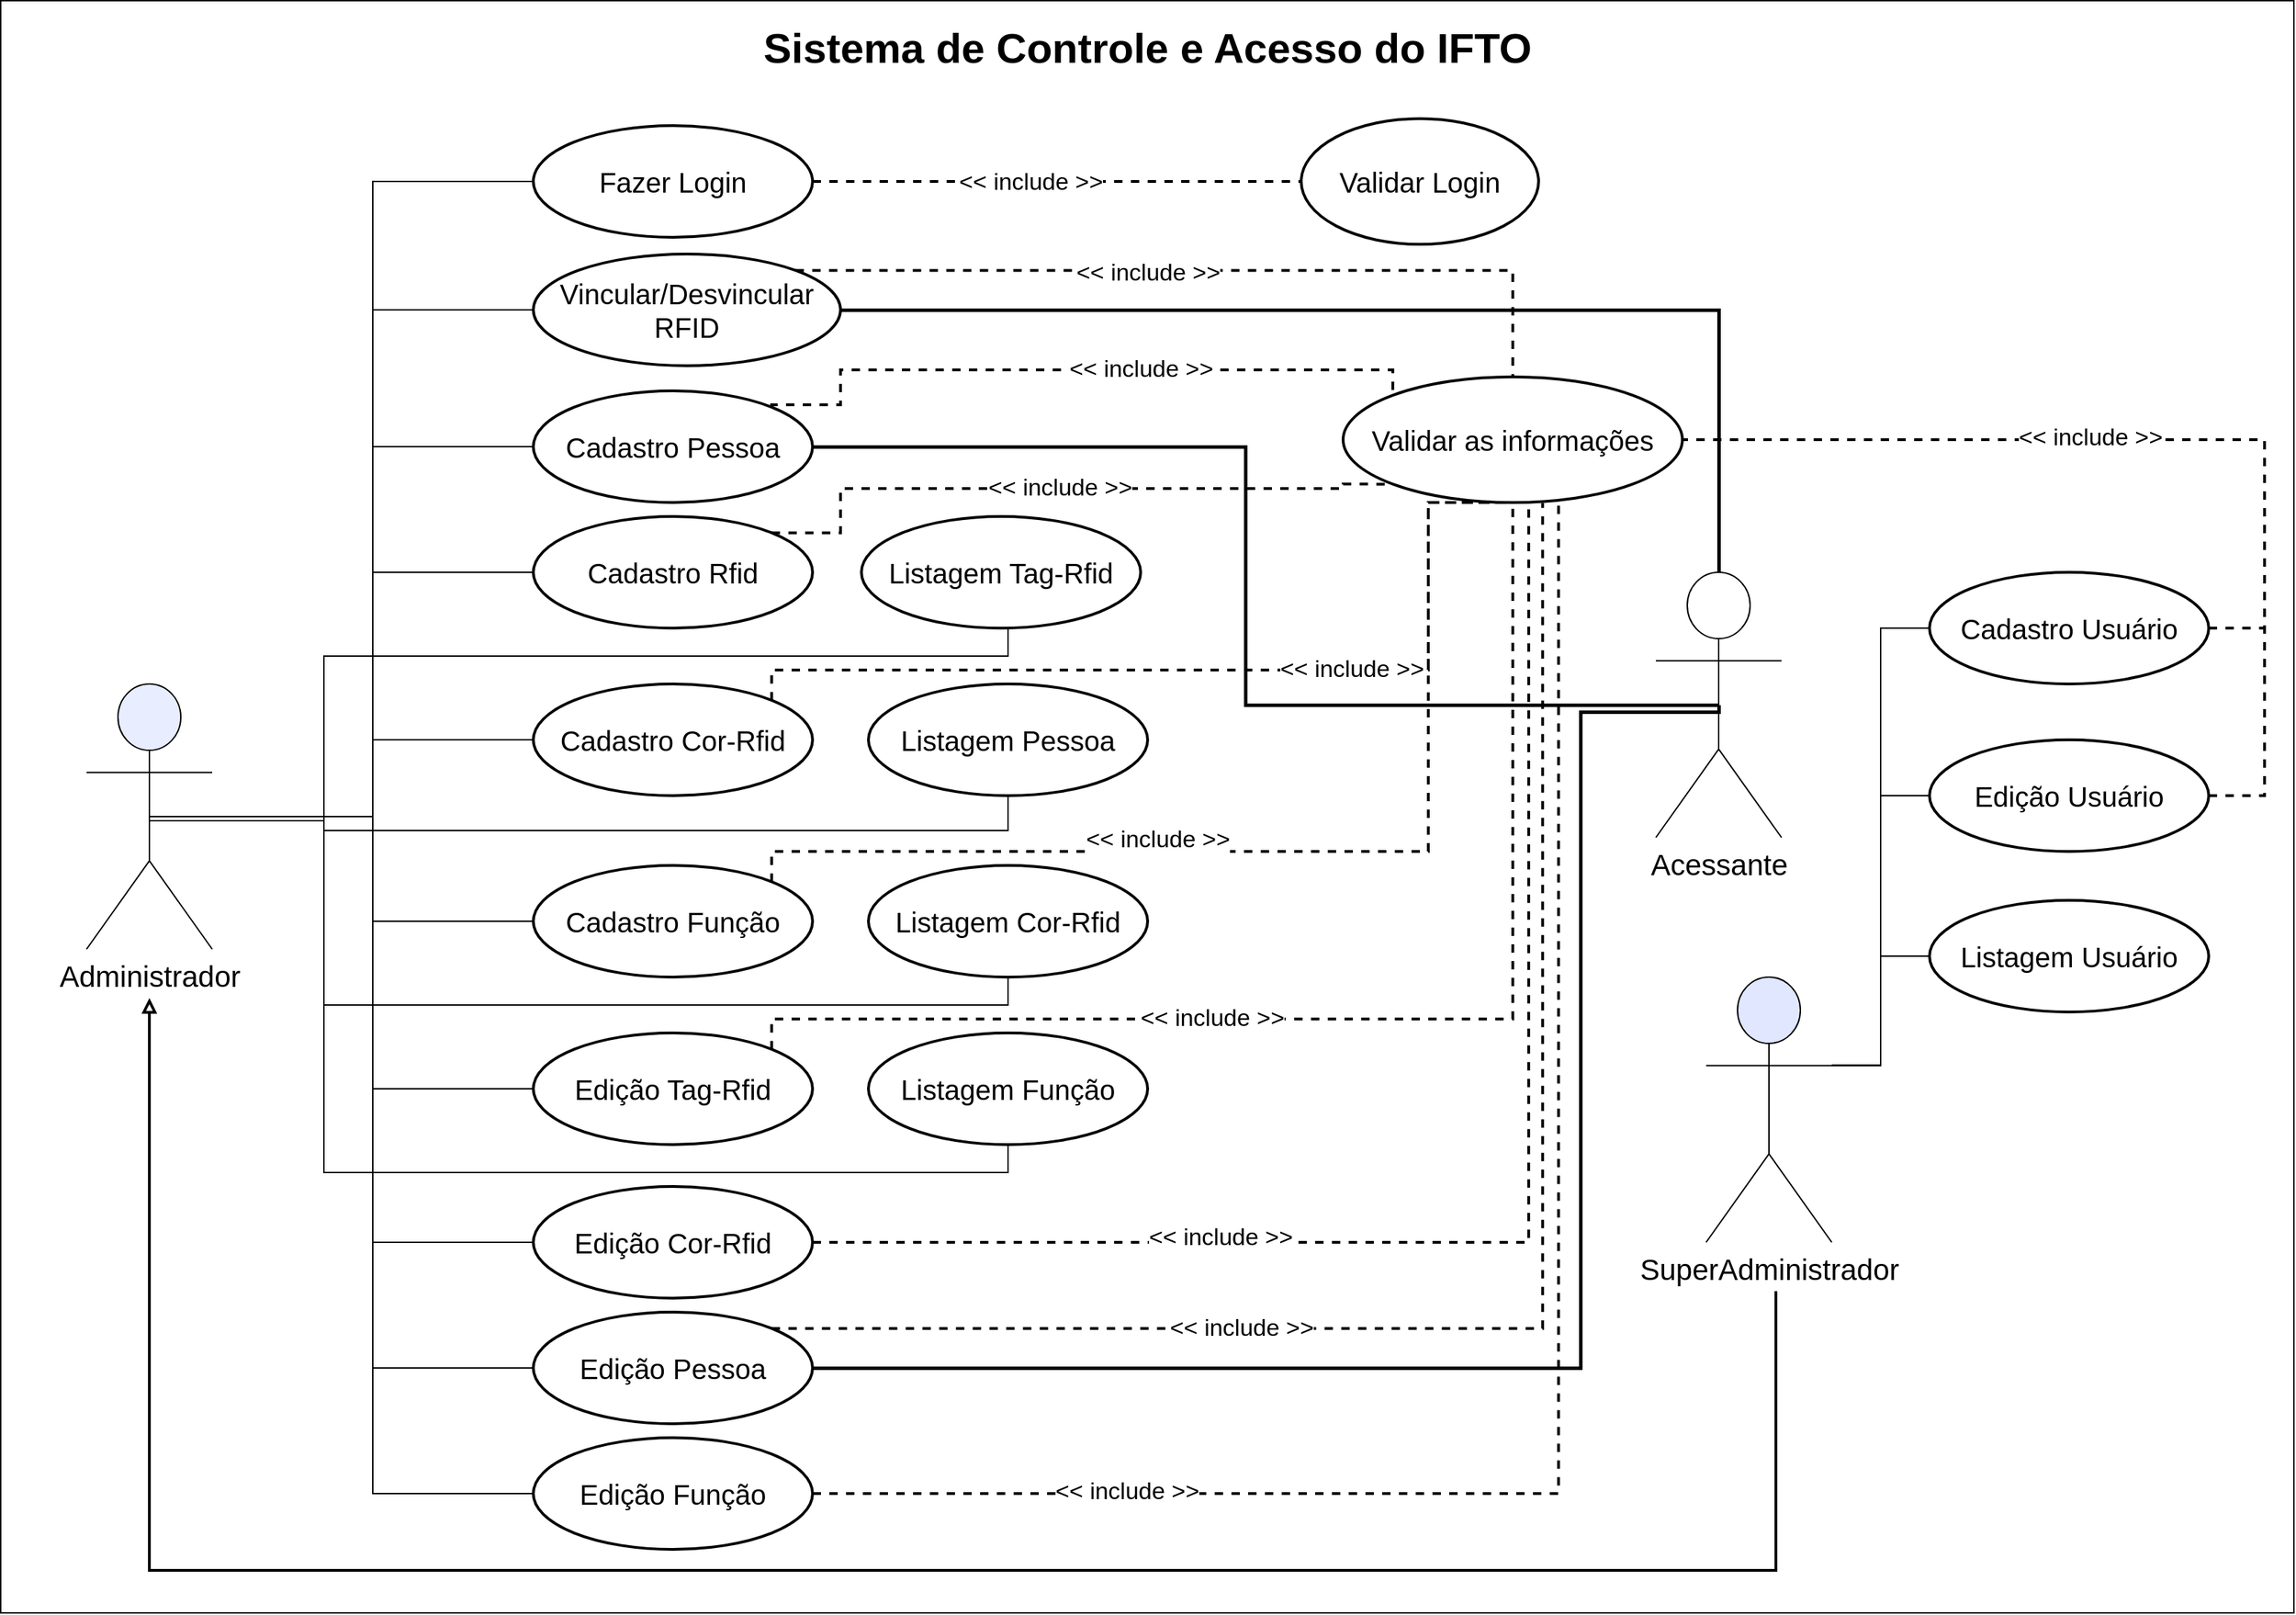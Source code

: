 <mxfile scale="1" border="0" version="24.7.16">
  <diagram name="Página-1" id="NyCLhhYt9VQB0o7ZkaEL">
    <mxGraphModel dx="2947" dy="1171" grid="1" gridSize="10" guides="1" tooltips="1" connect="1" arrows="1" fold="1" page="1" pageScale="1" pageWidth="827" pageHeight="1169" math="0" shadow="0">
      <root>
        <mxCell id="0" />
        <mxCell id="1" parent="0" />
        <mxCell id="2xbcmrgEp1bGuqN2L9k1-2" value="" style="rounded=0;whiteSpace=wrap;html=1;rotation=90;" parent="1" vertex="1">
          <mxGeometry x="-577.75" y="-238.25" width="1155" height="1642.5" as="geometry" />
        </mxCell>
        <mxCell id="DsosyKMC9AVD5Ugs_nfR-12" style="edgeStyle=orthogonalEdgeStyle;rounded=0;orthogonalLoop=1;jettySize=auto;html=1;exitX=0.5;exitY=0.5;exitDx=0;exitDy=0;exitPerimeter=0;entryX=0;entryY=0.5;entryDx=0;entryDy=0;endArrow=none;endFill=0;" edge="1" parent="1" source="2xbcmrgEp1bGuqN2L9k1-22" target="DsosyKMC9AVD5Ugs_nfR-6">
          <mxGeometry relative="1" as="geometry" />
        </mxCell>
        <mxCell id="DsosyKMC9AVD5Ugs_nfR-13" style="edgeStyle=orthogonalEdgeStyle;rounded=0;orthogonalLoop=1;jettySize=auto;html=1;exitX=0.5;exitY=0.5;exitDx=0;exitDy=0;exitPerimeter=0;entryX=0;entryY=0.5;entryDx=0;entryDy=0;endArrow=none;endFill=0;" edge="1" parent="1" source="2xbcmrgEp1bGuqN2L9k1-22" target="DsosyKMC9AVD5Ugs_nfR-5">
          <mxGeometry relative="1" as="geometry" />
        </mxCell>
        <mxCell id="DsosyKMC9AVD5Ugs_nfR-14" style="edgeStyle=orthogonalEdgeStyle;rounded=0;orthogonalLoop=1;jettySize=auto;html=1;exitX=0.5;exitY=0.5;exitDx=0;exitDy=0;exitPerimeter=0;entryX=0;entryY=0.5;entryDx=0;entryDy=0;endArrow=none;endFill=0;" edge="1" parent="1" source="2xbcmrgEp1bGuqN2L9k1-22" target="DsosyKMC9AVD5Ugs_nfR-4">
          <mxGeometry relative="1" as="geometry" />
        </mxCell>
        <mxCell id="DsosyKMC9AVD5Ugs_nfR-15" style="edgeStyle=orthogonalEdgeStyle;rounded=0;orthogonalLoop=1;jettySize=auto;html=1;exitX=0.5;exitY=0.5;exitDx=0;exitDy=0;exitPerimeter=0;entryX=0;entryY=0.5;entryDx=0;entryDy=0;endArrow=none;endFill=0;" edge="1" parent="1" source="2xbcmrgEp1bGuqN2L9k1-22" target="2xbcmrgEp1bGuqN2L9k1-24">
          <mxGeometry relative="1" as="geometry" />
        </mxCell>
        <mxCell id="DsosyKMC9AVD5Ugs_nfR-16" style="edgeStyle=orthogonalEdgeStyle;rounded=0;orthogonalLoop=1;jettySize=auto;html=1;exitX=0.5;exitY=0.5;exitDx=0;exitDy=0;exitPerimeter=0;entryX=0;entryY=0.5;entryDx=0;entryDy=0;endArrow=none;endFill=0;" edge="1" parent="1" source="2xbcmrgEp1bGuqN2L9k1-22" target="_47bZvJthy9wEYej37XV-11">
          <mxGeometry relative="1" as="geometry" />
        </mxCell>
        <mxCell id="DsosyKMC9AVD5Ugs_nfR-21" style="edgeStyle=orthogonalEdgeStyle;rounded=0;orthogonalLoop=1;jettySize=auto;html=1;exitX=0.5;exitY=0.5;exitDx=0;exitDy=0;exitPerimeter=0;entryX=0;entryY=0.5;entryDx=0;entryDy=0;endArrow=none;endFill=0;" edge="1" parent="1" source="2xbcmrgEp1bGuqN2L9k1-22" target="DsosyKMC9AVD5Ugs_nfR-17">
          <mxGeometry relative="1" as="geometry" />
        </mxCell>
        <mxCell id="DsosyKMC9AVD5Ugs_nfR-22" style="edgeStyle=orthogonalEdgeStyle;rounded=0;orthogonalLoop=1;jettySize=auto;html=1;exitX=0.5;exitY=0.5;exitDx=0;exitDy=0;exitPerimeter=0;entryX=0;entryY=0.5;entryDx=0;entryDy=0;endArrow=none;endFill=0;" edge="1" parent="1" source="2xbcmrgEp1bGuqN2L9k1-22" target="DsosyKMC9AVD5Ugs_nfR-18">
          <mxGeometry relative="1" as="geometry" />
        </mxCell>
        <mxCell id="DsosyKMC9AVD5Ugs_nfR-23" style="edgeStyle=orthogonalEdgeStyle;rounded=0;orthogonalLoop=1;jettySize=auto;html=1;exitX=0.5;exitY=0.5;exitDx=0;exitDy=0;exitPerimeter=0;entryX=0;entryY=0.5;entryDx=0;entryDy=0;endArrow=none;endFill=0;" edge="1" parent="1" source="2xbcmrgEp1bGuqN2L9k1-22" target="DsosyKMC9AVD5Ugs_nfR-19">
          <mxGeometry relative="1" as="geometry" />
        </mxCell>
        <mxCell id="DsosyKMC9AVD5Ugs_nfR-24" style="edgeStyle=orthogonalEdgeStyle;rounded=0;orthogonalLoop=1;jettySize=auto;html=1;exitX=0.5;exitY=0.5;exitDx=0;exitDy=0;exitPerimeter=0;entryX=0;entryY=0.5;entryDx=0;entryDy=0;endArrow=none;endFill=0;" edge="1" parent="1" source="2xbcmrgEp1bGuqN2L9k1-22" target="DsosyKMC9AVD5Ugs_nfR-20">
          <mxGeometry relative="1" as="geometry" />
        </mxCell>
        <mxCell id="DsosyKMC9AVD5Ugs_nfR-31" style="edgeStyle=orthogonalEdgeStyle;rounded=0;orthogonalLoop=1;jettySize=auto;html=1;exitX=0.5;exitY=0.5;exitDx=0;exitDy=0;exitPerimeter=0;entryX=0.5;entryY=1;entryDx=0;entryDy=0;endArrow=none;endFill=0;" edge="1" parent="1" source="2xbcmrgEp1bGuqN2L9k1-22" target="DsosyKMC9AVD5Ugs_nfR-25">
          <mxGeometry relative="1" as="geometry">
            <Array as="points">
              <mxPoint x="-590" y="593" />
              <mxPoint x="-590" y="475" />
              <mxPoint x="-100" y="475" />
              <mxPoint x="-100" y="455" />
            </Array>
          </mxGeometry>
        </mxCell>
        <mxCell id="DsosyKMC9AVD5Ugs_nfR-32" style="edgeStyle=orthogonalEdgeStyle;rounded=0;orthogonalLoop=1;jettySize=auto;html=1;exitX=0.5;exitY=0.5;exitDx=0;exitDy=0;exitPerimeter=0;entryX=0.5;entryY=1;entryDx=0;entryDy=0;endArrow=none;endFill=0;" edge="1" parent="1" source="2xbcmrgEp1bGuqN2L9k1-22" target="DsosyKMC9AVD5Ugs_nfR-26">
          <mxGeometry relative="1" as="geometry">
            <Array as="points">
              <mxPoint x="-715" y="593" />
              <mxPoint x="-590" y="593" />
              <mxPoint x="-590" y="600" />
              <mxPoint x="-100" y="600" />
            </Array>
          </mxGeometry>
        </mxCell>
        <mxCell id="DsosyKMC9AVD5Ugs_nfR-33" style="edgeStyle=orthogonalEdgeStyle;rounded=0;orthogonalLoop=1;jettySize=auto;html=1;exitX=0.5;exitY=0.5;exitDx=0;exitDy=0;exitPerimeter=0;entryX=0.5;entryY=1;entryDx=0;entryDy=0;endArrow=none;endFill=0;" edge="1" parent="1" source="2xbcmrgEp1bGuqN2L9k1-22" target="DsosyKMC9AVD5Ugs_nfR-27">
          <mxGeometry relative="1" as="geometry">
            <Array as="points">
              <mxPoint x="-590" y="593" />
              <mxPoint x="-590" y="725" />
              <mxPoint x="-100" y="725" />
            </Array>
          </mxGeometry>
        </mxCell>
        <mxCell id="DsosyKMC9AVD5Ugs_nfR-34" style="edgeStyle=orthogonalEdgeStyle;rounded=0;orthogonalLoop=1;jettySize=auto;html=1;exitX=0.5;exitY=0.5;exitDx=0;exitDy=0;exitPerimeter=0;entryX=0.5;entryY=1;entryDx=0;entryDy=0;endArrow=none;endFill=0;" edge="1" parent="1" source="2xbcmrgEp1bGuqN2L9k1-22" target="DsosyKMC9AVD5Ugs_nfR-28">
          <mxGeometry relative="1" as="geometry">
            <Array as="points">
              <mxPoint x="-590" y="593" />
              <mxPoint x="-590" y="845" />
              <mxPoint x="-100" y="845" />
            </Array>
          </mxGeometry>
        </mxCell>
        <mxCell id="DsosyKMC9AVD5Ugs_nfR-36" style="edgeStyle=orthogonalEdgeStyle;rounded=0;orthogonalLoop=1;jettySize=auto;html=1;exitX=0.5;exitY=0.5;exitDx=0;exitDy=0;exitPerimeter=0;entryX=0;entryY=0.5;entryDx=0;entryDy=0;endArrow=none;endFill=0;" edge="1" parent="1" source="2xbcmrgEp1bGuqN2L9k1-22" target="DsosyKMC9AVD5Ugs_nfR-35">
          <mxGeometry relative="1" as="geometry" />
        </mxCell>
        <mxCell id="2xbcmrgEp1bGuqN2L9k1-22" value="Administrador" style="shape=umlActor;verticalLabelPosition=bottom;verticalAlign=top;html=1;outlineConnect=0;fontSize=21;fillColor=#E8EDFF;" parent="1" vertex="1">
          <mxGeometry x="-760" y="495" width="90" height="190" as="geometry" />
        </mxCell>
        <mxCell id="DsosyKMC9AVD5Ugs_nfR-47" style="edgeStyle=orthogonalEdgeStyle;rounded=0;orthogonalLoop=1;jettySize=auto;html=1;exitX=1;exitY=0;exitDx=0;exitDy=0;entryX=0;entryY=0;entryDx=0;entryDy=0;endArrow=none;endFill=0;dashed=1;strokeWidth=2;" edge="1" parent="1" source="2xbcmrgEp1bGuqN2L9k1-24" target="2xbcmrgEp1bGuqN2L9k1-26">
          <mxGeometry relative="1" as="geometry">
            <Array as="points">
              <mxPoint x="-220" y="295" />
              <mxPoint x="-220" y="270" />
              <mxPoint x="175" y="270" />
            </Array>
          </mxGeometry>
        </mxCell>
        <mxCell id="DsosyKMC9AVD5Ugs_nfR-50" value="&lt;span style=&quot;font-size: 17px;&quot;&gt;&amp;lt;&amp;lt; include &amp;gt;&amp;gt;&lt;/span&gt;" style="edgeLabel;html=1;align=center;verticalAlign=middle;resizable=0;points=[];fontSize=17;" vertex="1" connectable="0" parent="DsosyKMC9AVD5Ugs_nfR-47">
          <mxGeometry x="0.185" relative="1" as="geometry">
            <mxPoint x="1" as="offset" />
          </mxGeometry>
        </mxCell>
        <mxCell id="2xbcmrgEp1bGuqN2L9k1-24" value="Cadastro Pessoa" style="ellipse;whiteSpace=wrap;html=1;fontSize=20;strokeWidth=2;" parent="1" vertex="1">
          <mxGeometry x="-440" y="285" width="200" height="80" as="geometry" />
        </mxCell>
        <mxCell id="2xbcmrgEp1bGuqN2L9k1-26" value="Validar as informações" style="ellipse;whiteSpace=wrap;html=1;fontSize=20;strokeWidth=2;" parent="1" vertex="1">
          <mxGeometry x="140" y="275" width="243" height="90" as="geometry" />
        </mxCell>
        <mxCell id="2xbcmrgEp1bGuqN2L9k1-27" value="Validar Login" style="ellipse;whiteSpace=wrap;html=1;fontSize=20;strokeWidth=2;" parent="1" vertex="1">
          <mxGeometry x="110" y="90" width="170" height="90" as="geometry" />
        </mxCell>
        <mxCell id="m9dT4t8xpMJtpyGwQsV8-1" value="Sistema de Controle e Acesso do IFTO" style="text;html=1;align=center;verticalAlign=middle;whiteSpace=wrap;rounded=0;fontSize=30;fontStyle=1" parent="1" vertex="1">
          <mxGeometry x="-295.25" y="24" width="590" height="30" as="geometry" />
        </mxCell>
        <mxCell id="DsosyKMC9AVD5Ugs_nfR-53" style="edgeStyle=orthogonalEdgeStyle;rounded=0;orthogonalLoop=1;jettySize=auto;html=1;exitX=1;exitY=0;exitDx=0;exitDy=0;entryX=0.5;entryY=0;entryDx=0;entryDy=0;endArrow=none;endFill=0;dashed=1;strokeWidth=2;" edge="1" parent="1" source="_47bZvJthy9wEYej37XV-11" target="2xbcmrgEp1bGuqN2L9k1-26">
          <mxGeometry relative="1" as="geometry" />
        </mxCell>
        <mxCell id="DsosyKMC9AVD5Ugs_nfR-54" value="&lt;span style=&quot;font-size: 17px;&quot;&gt;&amp;lt;&amp;lt; include &amp;gt;&amp;gt;&lt;/span&gt;" style="edgeLabel;html=1;align=center;verticalAlign=middle;resizable=0;points=[];fontSize=17;" vertex="1" connectable="0" parent="DsosyKMC9AVD5Ugs_nfR-53">
          <mxGeometry x="-0.089" y="-2" relative="1" as="geometry">
            <mxPoint x="-17" as="offset" />
          </mxGeometry>
        </mxCell>
        <mxCell id="_47bZvJthy9wEYej37XV-11" value="Vincular/Desvincular RFID" style="ellipse;whiteSpace=wrap;html=1;fontSize=20;strokeWidth=2;" parent="1" vertex="1">
          <mxGeometry x="-440" y="187" width="220" height="80" as="geometry" />
        </mxCell>
        <mxCell id="DsosyKMC9AVD5Ugs_nfR-57" style="edgeStyle=orthogonalEdgeStyle;rounded=0;orthogonalLoop=1;jettySize=auto;html=1;exitX=1;exitY=0;exitDx=0;exitDy=0;entryX=0;entryY=1;entryDx=0;entryDy=0;dashed=1;endArrow=none;endFill=0;strokeWidth=2;" edge="1" parent="1" source="DsosyKMC9AVD5Ugs_nfR-4" target="2xbcmrgEp1bGuqN2L9k1-26">
          <mxGeometry relative="1" as="geometry">
            <Array as="points">
              <mxPoint x="-220" y="387" />
              <mxPoint x="-220" y="355" />
              <mxPoint x="140" y="355" />
              <mxPoint x="140" y="352" />
            </Array>
          </mxGeometry>
        </mxCell>
        <mxCell id="DsosyKMC9AVD5Ugs_nfR-58" value="&lt;span style=&quot;font-size: 17px;&quot;&gt;&amp;lt;&amp;lt; include &amp;gt;&amp;gt;&lt;/span&gt;" style="edgeLabel;html=1;align=center;verticalAlign=middle;resizable=0;points=[];fontSize=17;" vertex="1" connectable="0" parent="DsosyKMC9AVD5Ugs_nfR-57">
          <mxGeometry x="-0.014" y="5" relative="1" as="geometry">
            <mxPoint x="1" y="5" as="offset" />
          </mxGeometry>
        </mxCell>
        <mxCell id="DsosyKMC9AVD5Ugs_nfR-4" value="Cadastro Rfid" style="ellipse;whiteSpace=wrap;html=1;fontSize=20;strokeWidth=2;" vertex="1" parent="1">
          <mxGeometry x="-440" y="375" width="200" height="80" as="geometry" />
        </mxCell>
        <mxCell id="DsosyKMC9AVD5Ugs_nfR-59" style="edgeStyle=orthogonalEdgeStyle;rounded=0;orthogonalLoop=1;jettySize=auto;html=1;exitX=1;exitY=0;exitDx=0;exitDy=0;entryX=0.5;entryY=1;entryDx=0;entryDy=0;dashed=1;strokeWidth=2;endArrow=none;endFill=0;" edge="1" parent="1" source="DsosyKMC9AVD5Ugs_nfR-5" target="2xbcmrgEp1bGuqN2L9k1-26">
          <mxGeometry relative="1" as="geometry">
            <Array as="points">
              <mxPoint x="-269" y="485" />
              <mxPoint x="201" y="485" />
            </Array>
          </mxGeometry>
        </mxCell>
        <mxCell id="DsosyKMC9AVD5Ugs_nfR-60" value="&lt;span style=&quot;font-size: 17px;&quot;&gt;&amp;lt;&amp;lt; include &amp;gt;&amp;gt;&lt;/span&gt;" style="edgeLabel;html=1;align=center;verticalAlign=middle;resizable=0;points=[];fontSize=17;" vertex="1" connectable="0" parent="DsosyKMC9AVD5Ugs_nfR-59">
          <mxGeometry x="0.012" y="-2" relative="1" as="geometry">
            <mxPoint x="96" y="-2" as="offset" />
          </mxGeometry>
        </mxCell>
        <mxCell id="DsosyKMC9AVD5Ugs_nfR-5" value="Cadastro Cor-Rfid" style="ellipse;whiteSpace=wrap;html=1;fontSize=20;strokeWidth=2;" vertex="1" parent="1">
          <mxGeometry x="-440" y="495.0" width="200" height="80" as="geometry" />
        </mxCell>
        <mxCell id="DsosyKMC9AVD5Ugs_nfR-61" style="edgeStyle=orthogonalEdgeStyle;rounded=0;orthogonalLoop=1;jettySize=auto;html=1;exitX=1;exitY=0;exitDx=0;exitDy=0;entryX=0.5;entryY=1;entryDx=0;entryDy=0;dashed=1;strokeWidth=2;endArrow=none;endFill=0;" edge="1" parent="1" source="DsosyKMC9AVD5Ugs_nfR-6" target="2xbcmrgEp1bGuqN2L9k1-26">
          <mxGeometry relative="1" as="geometry">
            <Array as="points">
              <mxPoint x="-269" y="615" />
              <mxPoint x="201" y="615" />
            </Array>
          </mxGeometry>
        </mxCell>
        <mxCell id="DsosyKMC9AVD5Ugs_nfR-62" value="&lt;span style=&quot;color: rgba(0, 0, 0, 0); font-family: monospace; font-size: 0px; text-align: start; background-color: rgb(251, 251, 251);&quot;&gt;%3CmxGraphModel%3E%3Croot%3E%3CmxCell%20id%3D%220%22%2F%3E%3CmxCell%20id%3D%221%22%20parent%3D%220%22%2F%3E%3CmxCell%20id%3D%222%22%20value%3D%22%26lt%3Bspan%20style%3D%26quot%3Bfont-size%3A%2020px%3B%26quot%3B%26gt%3B%26amp%3Blt%3B%26amp%3Blt%3B%20include%20%26amp%3Bgt%3B%26amp%3Bgt%3B%26lt%3B%2Fspan%26gt%3B%22%20style%3D%22edgeLabel%3Bhtml%3D1%3Balign%3Dcenter%3BverticalAlign%3Dmiddle%3Bresizable%3D0%3Bpoints%3D%5B%5D%3B%22%20vertex%3D%221%22%20connectable%3D%220%22%20parent%3D%221%22%3E%3CmxGeometry%20x%3D%22319.557%22%20y%3D%22410.0%22%20as%3D%22geometry%22%2F%3E%3C%2FmxCell%3E%3C%2Froot%3E%3C%2FmxGraphModel%3E&lt;/span&gt;" style="edgeLabel;html=1;align=center;verticalAlign=middle;resizable=0;points=[];" vertex="1" connectable="0" parent="DsosyKMC9AVD5Ugs_nfR-61">
          <mxGeometry x="-0.195" y="-2" relative="1" as="geometry">
            <mxPoint x="1" as="offset" />
          </mxGeometry>
        </mxCell>
        <mxCell id="DsosyKMC9AVD5Ugs_nfR-63" value="&lt;span style=&quot;color: rgba(0, 0, 0, 0); font-family: monospace; font-size: 0px; text-align: start; background-color: rgb(251, 251, 251);&quot;&gt;%3CmxGraphModel%3E%3Croot%3E%3CmxCell%20id%3D%220%22%2F%3E%3CmxCell%20id%3D%221%22%20parent%3D%220%22%2F%3E%3CmxCell%20id%3D%222%22%20value%3D%22%26lt%3Bspan%20style%3D%26quot%3Bfont-size%3A%2020px%3B%26quot%3B%26gt%3B%26amp%3Blt%3B%26amp%3Blt%3B%20include%20%26amp%3Bgt%3B%26amp%3Bgt%3B%26lt%3B%2Fspan%26gt%3B%22%20style%3D%22edgeLabel%3Bhtml%3D1%3Balign%3Dcenter%3BverticalAlign%3Dmiddle%3Bresizable%3D0%3Bpoints%3D%5B%5D%3B%22%20vertex%3D%221%22%20connectable%3D%220%22%20parent%3D%221%22%3E%3CmxGeometry%20x%3D%22319.557%22%20y%3D%22410.0%22%20as%3D%22geometry%22%2F%3E%3C%2FmxCell%3E%3C%2Froot%3E%3C%2FmxGraphModel%3E&lt;/span&gt;" style="edgeLabel;html=1;align=center;verticalAlign=middle;resizable=0;points=[];" vertex="1" connectable="0" parent="DsosyKMC9AVD5Ugs_nfR-61">
          <mxGeometry x="-0.186" y="2" relative="1" as="geometry">
            <mxPoint x="1" as="offset" />
          </mxGeometry>
        </mxCell>
        <mxCell id="DsosyKMC9AVD5Ugs_nfR-64" value="&lt;span style=&quot;font-size: 17px;&quot;&gt;&amp;lt;&amp;lt; include &amp;gt;&amp;gt;&lt;/span&gt;" style="edgeLabel;html=1;align=center;verticalAlign=middle;resizable=0;points=[];fontSize=17;" vertex="1" connectable="0" parent="DsosyKMC9AVD5Ugs_nfR-61">
          <mxGeometry x="-0.19" y="-2" relative="1" as="geometry">
            <mxPoint x="-27" y="-10" as="offset" />
          </mxGeometry>
        </mxCell>
        <mxCell id="DsosyKMC9AVD5Ugs_nfR-6" value="Cadastro Função" style="ellipse;whiteSpace=wrap;html=1;fontSize=20;strokeWidth=2;" vertex="1" parent="1">
          <mxGeometry x="-440" y="625" width="200" height="80" as="geometry" />
        </mxCell>
        <mxCell id="DsosyKMC9AVD5Ugs_nfR-66" style="edgeStyle=orthogonalEdgeStyle;rounded=0;orthogonalLoop=1;jettySize=auto;html=1;exitX=1;exitY=0;exitDx=0;exitDy=0;entryX=0.5;entryY=1;entryDx=0;entryDy=0;dashed=1;endArrow=none;endFill=0;strokeWidth=2;" edge="1" parent="1" source="DsosyKMC9AVD5Ugs_nfR-17" target="2xbcmrgEp1bGuqN2L9k1-26">
          <mxGeometry relative="1" as="geometry">
            <Array as="points">
              <mxPoint x="-269" y="735" />
              <mxPoint x="261" y="735" />
            </Array>
          </mxGeometry>
        </mxCell>
        <mxCell id="DsosyKMC9AVD5Ugs_nfR-68" value="&lt;span style=&quot;font-size: 17px;&quot;&gt;&amp;lt;&amp;lt; include &amp;gt;&amp;gt;&lt;/span&gt;" style="edgeLabel;html=1;align=center;verticalAlign=middle;resizable=0;points=[];" vertex="1" connectable="0" parent="DsosyKMC9AVD5Ugs_nfR-66">
          <mxGeometry x="-0.273" relative="1" as="geometry">
            <mxPoint x="1" as="offset" />
          </mxGeometry>
        </mxCell>
        <mxCell id="DsosyKMC9AVD5Ugs_nfR-17" value="Edição Tag-Rfid" style="ellipse;whiteSpace=wrap;html=1;fontSize=20;strokeWidth=2;" vertex="1" parent="1">
          <mxGeometry x="-440" y="745" width="200" height="80" as="geometry" />
        </mxCell>
        <mxCell id="DsosyKMC9AVD5Ugs_nfR-18" value="Edição&amp;nbsp;Cor-Rfid" style="ellipse;whiteSpace=wrap;html=1;fontSize=20;strokeWidth=2;" vertex="1" parent="1">
          <mxGeometry x="-440" y="855" width="200" height="80" as="geometry" />
        </mxCell>
        <mxCell id="DsosyKMC9AVD5Ugs_nfR-19" value="Edição&amp;nbsp;Pessoa" style="ellipse;whiteSpace=wrap;html=1;fontSize=20;strokeWidth=2;" vertex="1" parent="1">
          <mxGeometry x="-440" y="945.0" width="200" height="80" as="geometry" />
        </mxCell>
        <mxCell id="DsosyKMC9AVD5Ugs_nfR-20" value="Edição&amp;nbsp;Função" style="ellipse;whiteSpace=wrap;html=1;fontSize=20;strokeWidth=2;" vertex="1" parent="1">
          <mxGeometry x="-440" y="1035" width="200" height="80" as="geometry" />
        </mxCell>
        <mxCell id="DsosyKMC9AVD5Ugs_nfR-25" value="Listagem Tag-Rfid" style="ellipse;whiteSpace=wrap;html=1;fontSize=20;strokeWidth=2;" vertex="1" parent="1">
          <mxGeometry x="-205" y="375.0" width="200" height="80" as="geometry" />
        </mxCell>
        <mxCell id="DsosyKMC9AVD5Ugs_nfR-26" value="Listagem&amp;nbsp;Pessoa" style="ellipse;whiteSpace=wrap;html=1;fontSize=20;strokeWidth=2;" vertex="1" parent="1">
          <mxGeometry x="-200" y="495.0" width="200" height="80" as="geometry" />
        </mxCell>
        <mxCell id="DsosyKMC9AVD5Ugs_nfR-27" value="Listagem&amp;nbsp;Cor-Rfid" style="ellipse;whiteSpace=wrap;html=1;fontSize=20;strokeWidth=2;" vertex="1" parent="1">
          <mxGeometry x="-200" y="625" width="200" height="80" as="geometry" />
        </mxCell>
        <mxCell id="DsosyKMC9AVD5Ugs_nfR-28" value="Listagem&amp;nbsp;Função" style="ellipse;whiteSpace=wrap;html=1;fontSize=20;strokeWidth=2;" vertex="1" parent="1">
          <mxGeometry x="-200" y="745" width="200" height="80" as="geometry" />
        </mxCell>
        <mxCell id="DsosyKMC9AVD5Ugs_nfR-38" style="edgeStyle=orthogonalEdgeStyle;rounded=0;orthogonalLoop=1;jettySize=auto;html=1;exitX=1;exitY=0.5;exitDx=0;exitDy=0;entryX=0;entryY=0.5;entryDx=0;entryDy=0;dashed=1;strokeWidth=2;endArrow=none;endFill=0;" edge="1" parent="1" source="DsosyKMC9AVD5Ugs_nfR-35" target="2xbcmrgEp1bGuqN2L9k1-27">
          <mxGeometry relative="1" as="geometry" />
        </mxCell>
        <mxCell id="DsosyKMC9AVD5Ugs_nfR-39" value="&amp;lt;&amp;lt; include &amp;gt;&amp;gt;" style="edgeLabel;html=1;align=center;verticalAlign=middle;resizable=0;points=[];fontSize=17;" vertex="1" connectable="0" parent="DsosyKMC9AVD5Ugs_nfR-38">
          <mxGeometry x="-0.109" y="-1" relative="1" as="geometry">
            <mxPoint as="offset" />
          </mxGeometry>
        </mxCell>
        <mxCell id="DsosyKMC9AVD5Ugs_nfR-35" value="Fazer Login" style="ellipse;whiteSpace=wrap;html=1;fontSize=20;strokeWidth=2;" vertex="1" parent="1">
          <mxGeometry x="-440" y="95" width="200" height="80" as="geometry" />
        </mxCell>
        <mxCell id="DsosyKMC9AVD5Ugs_nfR-65" style="edgeStyle=orthogonalEdgeStyle;rounded=0;orthogonalLoop=1;jettySize=auto;html=1;exitX=0.5;exitY=0;exitDx=0;exitDy=0;exitPerimeter=0;entryX=1;entryY=0.5;entryDx=0;entryDy=0;endArrow=none;endFill=0;strokeWidth=2.5;" edge="1" parent="1" source="DsosyKMC9AVD5Ugs_nfR-45" target="_47bZvJthy9wEYej37XV-11">
          <mxGeometry relative="1" as="geometry" />
        </mxCell>
        <mxCell id="DsosyKMC9AVD5Ugs_nfR-70" style="edgeStyle=orthogonalEdgeStyle;rounded=0;orthogonalLoop=1;jettySize=auto;html=1;exitX=0.5;exitY=0.5;exitDx=0;exitDy=0;exitPerimeter=0;entryX=1;entryY=0.5;entryDx=0;entryDy=0;endArrow=none;endFill=0;strokeWidth=2.5;" edge="1" parent="1" source="DsosyKMC9AVD5Ugs_nfR-45" target="DsosyKMC9AVD5Ugs_nfR-19">
          <mxGeometry relative="1" as="geometry">
            <Array as="points">
              <mxPoint x="409" y="515" />
              <mxPoint x="310" y="515" />
              <mxPoint x="310" y="985" />
            </Array>
          </mxGeometry>
        </mxCell>
        <mxCell id="DsosyKMC9AVD5Ugs_nfR-45" value="Acessante" style="shape=umlActor;verticalLabelPosition=bottom;verticalAlign=top;html=1;outlineConnect=0;fontSize=21;strokeWidth=1;fillColor=#FFFFFF;" vertex="1" parent="1">
          <mxGeometry x="364" y="415" width="90" height="190" as="geometry" />
        </mxCell>
        <mxCell id="DsosyKMC9AVD5Ugs_nfR-46" style="edgeStyle=orthogonalEdgeStyle;rounded=0;orthogonalLoop=1;jettySize=auto;html=1;exitX=1;exitY=0.5;exitDx=0;exitDy=0;entryX=0.5;entryY=0.5;entryDx=0;entryDy=0;entryPerimeter=0;startArrow=none;startFill=0;endArrow=none;endFill=0;strokeWidth=2.5;" edge="1" parent="1" source="2xbcmrgEp1bGuqN2L9k1-24" target="DsosyKMC9AVD5Ugs_nfR-45">
          <mxGeometry relative="1" as="geometry">
            <Array as="points">
              <mxPoint x="70" y="325" />
              <mxPoint x="70" y="510" />
            </Array>
          </mxGeometry>
        </mxCell>
        <mxCell id="DsosyKMC9AVD5Ugs_nfR-74" style="edgeStyle=orthogonalEdgeStyle;rounded=0;orthogonalLoop=1;jettySize=auto;html=1;exitX=1;exitY=0.5;exitDx=0;exitDy=0;entryX=0.547;entryY=1.004;entryDx=0;entryDy=0;entryPerimeter=0;endArrow=none;endFill=0;strokeWidth=2;dashed=1;" edge="1" parent="1" source="DsosyKMC9AVD5Ugs_nfR-18" target="2xbcmrgEp1bGuqN2L9k1-26">
          <mxGeometry relative="1" as="geometry" />
        </mxCell>
        <mxCell id="DsosyKMC9AVD5Ugs_nfR-75" value="&lt;span style=&quot;font-size: 17px;&quot;&gt;&amp;lt;&amp;lt; include &amp;gt;&amp;gt;&lt;/span&gt;" style="edgeLabel;html=1;align=center;verticalAlign=middle;resizable=0;points=[];" vertex="1" connectable="0" parent="DsosyKMC9AVD5Ugs_nfR-74">
          <mxGeometry x="-0.441" y="3" relative="1" as="geometry">
            <mxPoint as="offset" />
          </mxGeometry>
        </mxCell>
        <mxCell id="DsosyKMC9AVD5Ugs_nfR-76" style="edgeStyle=orthogonalEdgeStyle;rounded=0;orthogonalLoop=1;jettySize=auto;html=1;exitX=1;exitY=0;exitDx=0;exitDy=0;entryX=0.588;entryY=1.004;entryDx=0;entryDy=0;entryPerimeter=0;endArrow=none;endFill=0;strokeWidth=2;dashed=1;" edge="1" parent="1" source="DsosyKMC9AVD5Ugs_nfR-19" target="2xbcmrgEp1bGuqN2L9k1-26">
          <mxGeometry relative="1" as="geometry" />
        </mxCell>
        <mxCell id="DsosyKMC9AVD5Ugs_nfR-77" value="&lt;span style=&quot;font-size: 17px;&quot;&gt;&amp;lt;&amp;lt; include &amp;gt;&amp;gt;&lt;/span&gt;" style="edgeLabel;html=1;align=center;verticalAlign=middle;resizable=0;points=[];" vertex="1" connectable="0" parent="DsosyKMC9AVD5Ugs_nfR-76">
          <mxGeometry x="-0.413" relative="1" as="geometry">
            <mxPoint x="1" as="offset" />
          </mxGeometry>
        </mxCell>
        <mxCell id="DsosyKMC9AVD5Ugs_nfR-78" style="edgeStyle=orthogonalEdgeStyle;rounded=0;orthogonalLoop=1;jettySize=auto;html=1;exitX=1;exitY=0.5;exitDx=0;exitDy=0;endArrow=none;endFill=0;strokeWidth=2;dashed=1;entryX=0.635;entryY=0.961;entryDx=0;entryDy=0;entryPerimeter=0;" edge="1" parent="1" source="DsosyKMC9AVD5Ugs_nfR-20" target="2xbcmrgEp1bGuqN2L9k1-26">
          <mxGeometry relative="1" as="geometry">
            <mxPoint x="295" y="365" as="targetPoint" />
          </mxGeometry>
        </mxCell>
        <mxCell id="DsosyKMC9AVD5Ugs_nfR-79" value="&lt;span style=&quot;font-size: 17px;&quot;&gt;&amp;lt;&amp;lt; include &amp;gt;&amp;gt;&lt;/span&gt;" style="edgeLabel;html=1;align=center;verticalAlign=middle;resizable=0;points=[];" vertex="1" connectable="0" parent="DsosyKMC9AVD5Ugs_nfR-78">
          <mxGeometry x="-0.639" y="1" relative="1" as="geometry">
            <mxPoint as="offset" />
          </mxGeometry>
        </mxCell>
        <mxCell id="DsosyKMC9AVD5Ugs_nfR-91" style="edgeStyle=orthogonalEdgeStyle;rounded=0;orthogonalLoop=1;jettySize=auto;html=1;exitX=1;exitY=0.5;exitDx=0;exitDy=0;entryX=1;entryY=0.5;entryDx=0;entryDy=0;dashed=1;strokeWidth=2;endArrow=none;endFill=0;" edge="1" parent="1" source="DsosyKMC9AVD5Ugs_nfR-81" target="2xbcmrgEp1bGuqN2L9k1-26">
          <mxGeometry relative="1" as="geometry">
            <Array as="points">
              <mxPoint x="800" y="455" />
              <mxPoint x="800" y="320" />
            </Array>
          </mxGeometry>
        </mxCell>
        <mxCell id="DsosyKMC9AVD5Ugs_nfR-81" value="Cadastro Usuário" style="ellipse;whiteSpace=wrap;html=1;fontSize=20;strokeWidth=2;" vertex="1" parent="1">
          <mxGeometry x="560" y="415" width="200" height="80" as="geometry" />
        </mxCell>
        <mxCell id="DsosyKMC9AVD5Ugs_nfR-90" style="edgeStyle=orthogonalEdgeStyle;rounded=0;orthogonalLoop=1;jettySize=auto;html=1;exitX=1;exitY=0.5;exitDx=0;exitDy=0;entryX=1;entryY=0.5;entryDx=0;entryDy=0;dashed=1;strokeWidth=2;endArrow=none;endFill=0;" edge="1" parent="1" source="DsosyKMC9AVD5Ugs_nfR-82" target="2xbcmrgEp1bGuqN2L9k1-26">
          <mxGeometry relative="1" as="geometry">
            <Array as="points">
              <mxPoint x="800" y="575" />
              <mxPoint x="800" y="320" />
            </Array>
          </mxGeometry>
        </mxCell>
        <mxCell id="DsosyKMC9AVD5Ugs_nfR-92" value="&lt;span style=&quot;font-size: 17px;&quot;&gt;&amp;lt;&amp;lt; include &amp;gt;&amp;gt;&lt;/span&gt;" style="edgeLabel;html=1;align=center;verticalAlign=middle;resizable=0;points=[];" vertex="1" connectable="0" parent="DsosyKMC9AVD5Ugs_nfR-90">
          <mxGeometry x="0.18" y="2" relative="1" as="geometry">
            <mxPoint y="-3" as="offset" />
          </mxGeometry>
        </mxCell>
        <mxCell id="DsosyKMC9AVD5Ugs_nfR-82" value="Edição Usuário" style="ellipse;whiteSpace=wrap;html=1;fontSize=20;strokeWidth=2;" vertex="1" parent="1">
          <mxGeometry x="560" y="535" width="200" height="80" as="geometry" />
        </mxCell>
        <mxCell id="DsosyKMC9AVD5Ugs_nfR-83" value="Listagem Usuário" style="ellipse;whiteSpace=wrap;html=1;fontSize=20;strokeWidth=2;" vertex="1" parent="1">
          <mxGeometry x="560" y="650" width="200" height="80" as="geometry" />
        </mxCell>
        <mxCell id="DsosyKMC9AVD5Ugs_nfR-86" style="edgeStyle=orthogonalEdgeStyle;rounded=0;orthogonalLoop=1;jettySize=auto;html=1;endArrow=block;endFill=0;startArrow=none;startFill=0;strokeWidth=2;jumpSize=13;jumpStyle=arc;" edge="1" parent="1">
          <mxGeometry relative="1" as="geometry">
            <mxPoint x="450" y="930" as="sourcePoint" />
            <mxPoint x="-715" y="720" as="targetPoint" />
            <Array as="points">
              <mxPoint x="450" y="1130" />
              <mxPoint x="-715" y="1130" />
            </Array>
          </mxGeometry>
        </mxCell>
        <mxCell id="DsosyKMC9AVD5Ugs_nfR-87" style="edgeStyle=orthogonalEdgeStyle;rounded=0;orthogonalLoop=1;jettySize=auto;html=1;exitX=1;exitY=0.333;exitDx=0;exitDy=0;exitPerimeter=0;entryX=0;entryY=0.5;entryDx=0;entryDy=0;endArrow=none;endFill=0;" edge="1" parent="1" source="DsosyKMC9AVD5Ugs_nfR-85" target="DsosyKMC9AVD5Ugs_nfR-81">
          <mxGeometry relative="1" as="geometry" />
        </mxCell>
        <mxCell id="DsosyKMC9AVD5Ugs_nfR-88" style="edgeStyle=orthogonalEdgeStyle;rounded=0;orthogonalLoop=1;jettySize=auto;html=1;exitX=1;exitY=0.333;exitDx=0;exitDy=0;exitPerimeter=0;entryX=0;entryY=0.5;entryDx=0;entryDy=0;endArrow=none;endFill=0;" edge="1" parent="1" source="DsosyKMC9AVD5Ugs_nfR-85" target="DsosyKMC9AVD5Ugs_nfR-82">
          <mxGeometry relative="1" as="geometry" />
        </mxCell>
        <mxCell id="DsosyKMC9AVD5Ugs_nfR-89" style="edgeStyle=orthogonalEdgeStyle;rounded=0;orthogonalLoop=1;jettySize=auto;html=1;exitX=1;exitY=0.333;exitDx=0;exitDy=0;exitPerimeter=0;endArrow=none;endFill=0;" edge="1" parent="1" source="DsosyKMC9AVD5Ugs_nfR-85" target="DsosyKMC9AVD5Ugs_nfR-83">
          <mxGeometry relative="1" as="geometry" />
        </mxCell>
        <mxCell id="DsosyKMC9AVD5Ugs_nfR-85" value="SuperAdministrador" style="shape=umlActor;verticalLabelPosition=bottom;verticalAlign=top;html=1;outlineConnect=0;fontSize=21;strokeWidth=1;fillColor=#E0E7FF;" vertex="1" parent="1">
          <mxGeometry x="400" y="705" width="90" height="190" as="geometry" />
        </mxCell>
      </root>
    </mxGraphModel>
  </diagram>
</mxfile>
